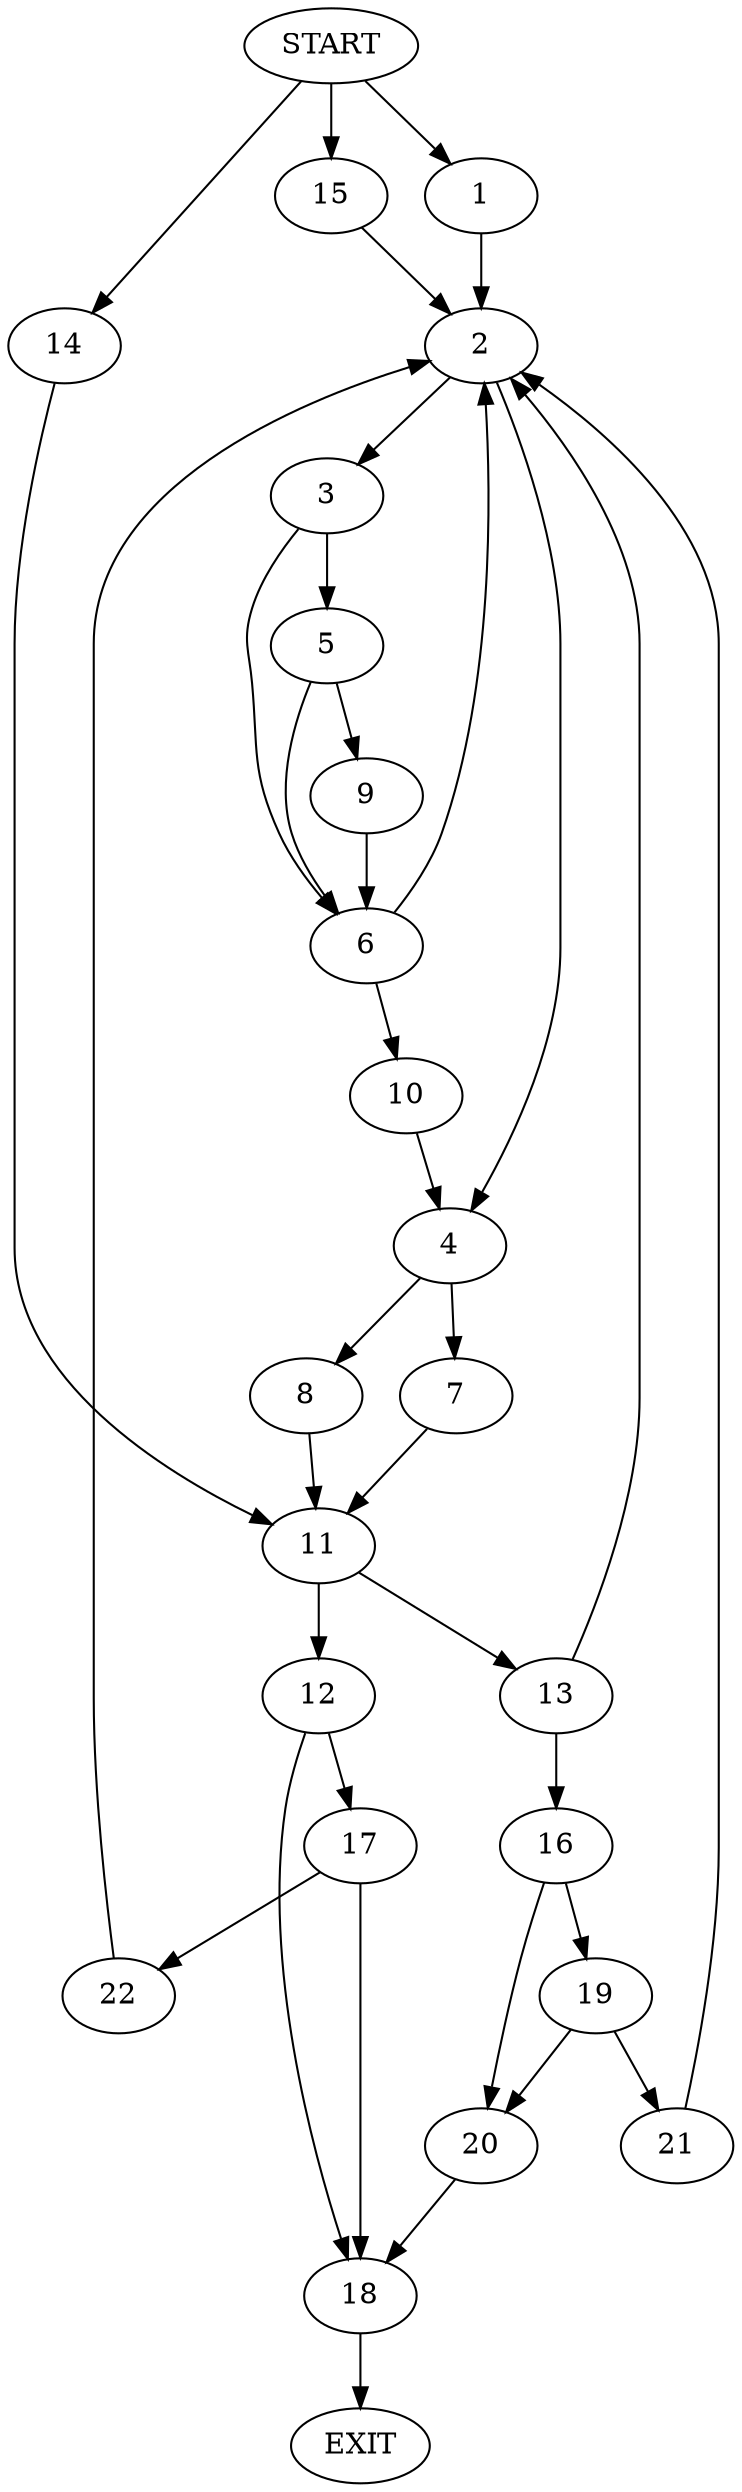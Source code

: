 digraph {
0 [label="START"]
23 [label="EXIT"]
0 -> 1
1 -> 2
2 -> 3
2 -> 4
3 -> 5
3 -> 6
4 -> 7
4 -> 8
5 -> 9
5 -> 6
6 -> 2
6 -> 10
9 -> 6
10 -> 4
7 -> 11
8 -> 11
11 -> 12
11 -> 13
0 -> 14
14 -> 11
0 -> 15
15 -> 2
13 -> 2
13 -> 16
12 -> 17
12 -> 18
16 -> 19
16 -> 20
19 -> 21
19 -> 20
20 -> 18
21 -> 2
18 -> 23
17 -> 18
17 -> 22
22 -> 2
}
